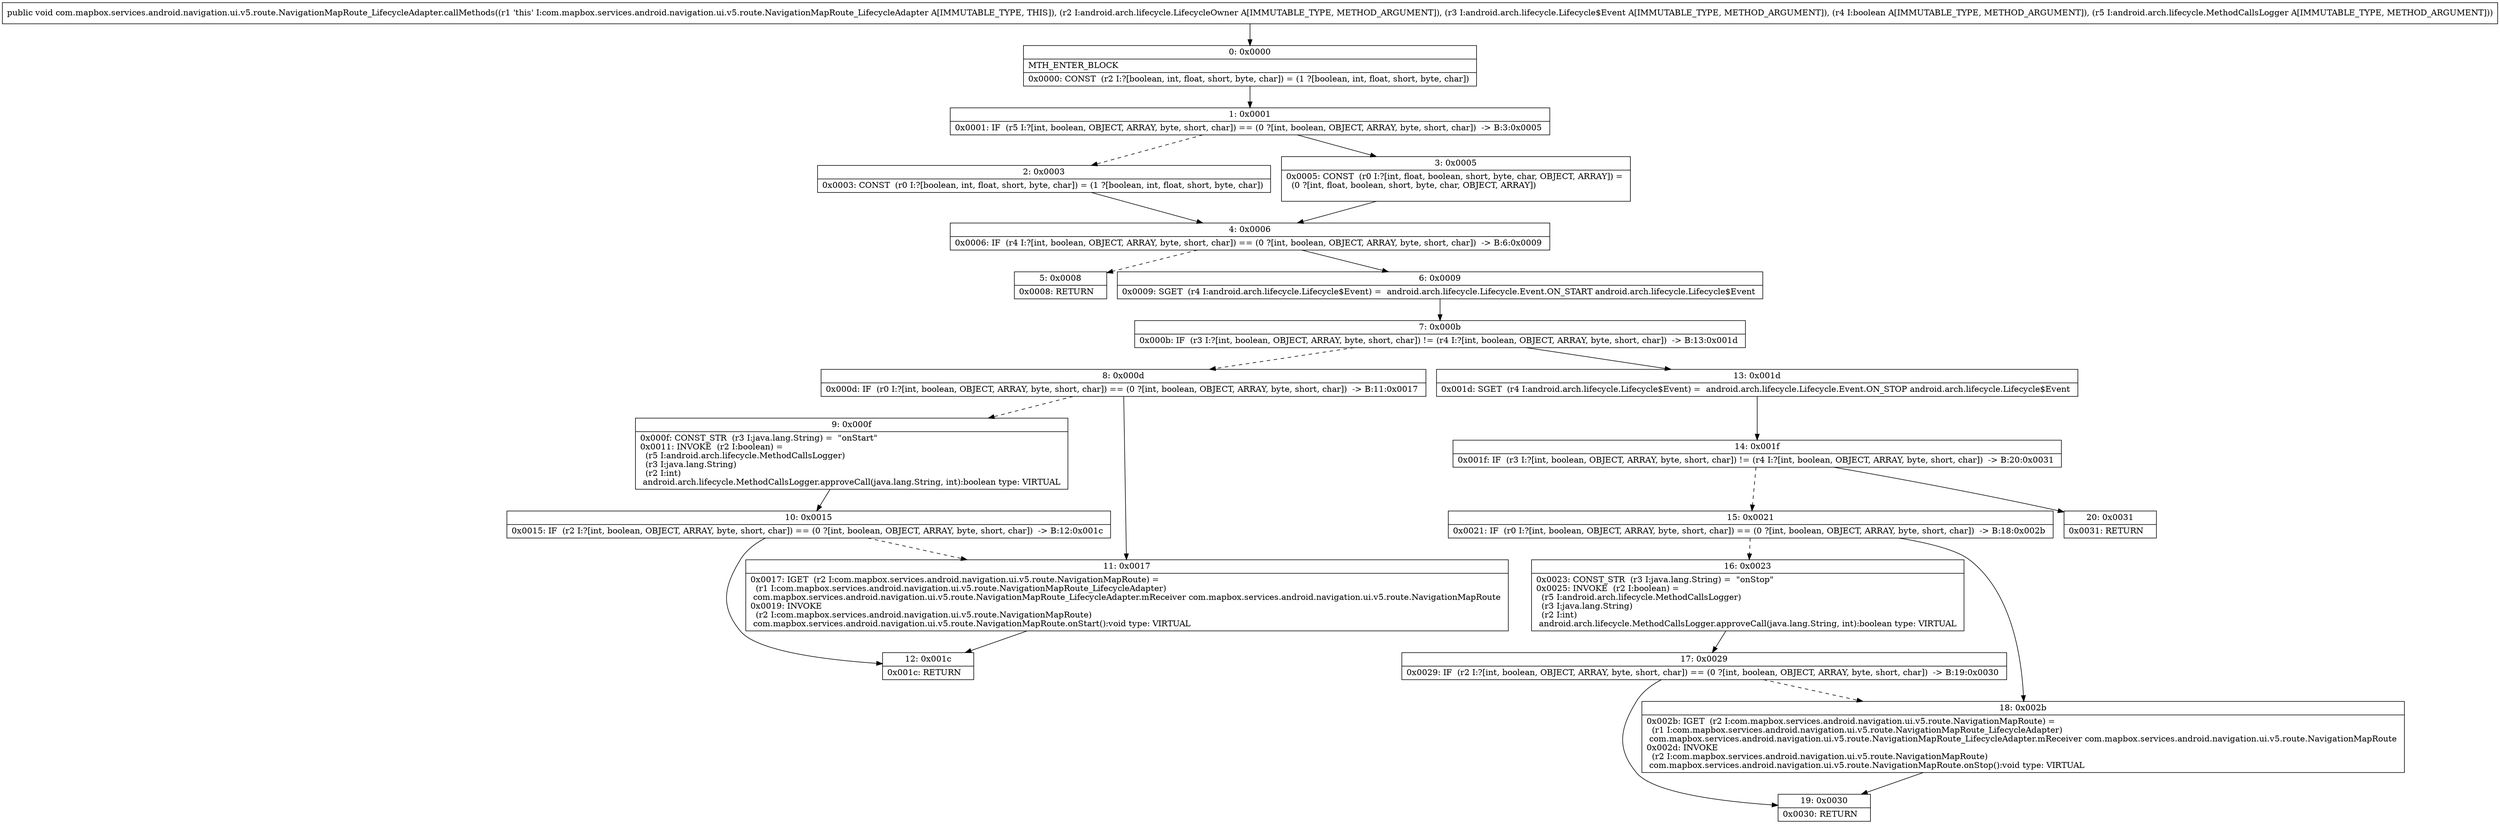 digraph "CFG forcom.mapbox.services.android.navigation.ui.v5.route.NavigationMapRoute_LifecycleAdapter.callMethods(Landroid\/arch\/lifecycle\/LifecycleOwner;Landroid\/arch\/lifecycle\/Lifecycle$Event;ZLandroid\/arch\/lifecycle\/MethodCallsLogger;)V" {
Node_0 [shape=record,label="{0\:\ 0x0000|MTH_ENTER_BLOCK\l|0x0000: CONST  (r2 I:?[boolean, int, float, short, byte, char]) = (1 ?[boolean, int, float, short, byte, char]) \l}"];
Node_1 [shape=record,label="{1\:\ 0x0001|0x0001: IF  (r5 I:?[int, boolean, OBJECT, ARRAY, byte, short, char]) == (0 ?[int, boolean, OBJECT, ARRAY, byte, short, char])  \-\> B:3:0x0005 \l}"];
Node_2 [shape=record,label="{2\:\ 0x0003|0x0003: CONST  (r0 I:?[boolean, int, float, short, byte, char]) = (1 ?[boolean, int, float, short, byte, char]) \l}"];
Node_3 [shape=record,label="{3\:\ 0x0005|0x0005: CONST  (r0 I:?[int, float, boolean, short, byte, char, OBJECT, ARRAY]) = \l  (0 ?[int, float, boolean, short, byte, char, OBJECT, ARRAY])\l \l}"];
Node_4 [shape=record,label="{4\:\ 0x0006|0x0006: IF  (r4 I:?[int, boolean, OBJECT, ARRAY, byte, short, char]) == (0 ?[int, boolean, OBJECT, ARRAY, byte, short, char])  \-\> B:6:0x0009 \l}"];
Node_5 [shape=record,label="{5\:\ 0x0008|0x0008: RETURN   \l}"];
Node_6 [shape=record,label="{6\:\ 0x0009|0x0009: SGET  (r4 I:android.arch.lifecycle.Lifecycle$Event) =  android.arch.lifecycle.Lifecycle.Event.ON_START android.arch.lifecycle.Lifecycle$Event \l}"];
Node_7 [shape=record,label="{7\:\ 0x000b|0x000b: IF  (r3 I:?[int, boolean, OBJECT, ARRAY, byte, short, char]) != (r4 I:?[int, boolean, OBJECT, ARRAY, byte, short, char])  \-\> B:13:0x001d \l}"];
Node_8 [shape=record,label="{8\:\ 0x000d|0x000d: IF  (r0 I:?[int, boolean, OBJECT, ARRAY, byte, short, char]) == (0 ?[int, boolean, OBJECT, ARRAY, byte, short, char])  \-\> B:11:0x0017 \l}"];
Node_9 [shape=record,label="{9\:\ 0x000f|0x000f: CONST_STR  (r3 I:java.lang.String) =  \"onStart\" \l0x0011: INVOKE  (r2 I:boolean) = \l  (r5 I:android.arch.lifecycle.MethodCallsLogger)\l  (r3 I:java.lang.String)\l  (r2 I:int)\l android.arch.lifecycle.MethodCallsLogger.approveCall(java.lang.String, int):boolean type: VIRTUAL \l}"];
Node_10 [shape=record,label="{10\:\ 0x0015|0x0015: IF  (r2 I:?[int, boolean, OBJECT, ARRAY, byte, short, char]) == (0 ?[int, boolean, OBJECT, ARRAY, byte, short, char])  \-\> B:12:0x001c \l}"];
Node_11 [shape=record,label="{11\:\ 0x0017|0x0017: IGET  (r2 I:com.mapbox.services.android.navigation.ui.v5.route.NavigationMapRoute) = \l  (r1 I:com.mapbox.services.android.navigation.ui.v5.route.NavigationMapRoute_LifecycleAdapter)\l com.mapbox.services.android.navigation.ui.v5.route.NavigationMapRoute_LifecycleAdapter.mReceiver com.mapbox.services.android.navigation.ui.v5.route.NavigationMapRoute \l0x0019: INVOKE  \l  (r2 I:com.mapbox.services.android.navigation.ui.v5.route.NavigationMapRoute)\l com.mapbox.services.android.navigation.ui.v5.route.NavigationMapRoute.onStart():void type: VIRTUAL \l}"];
Node_12 [shape=record,label="{12\:\ 0x001c|0x001c: RETURN   \l}"];
Node_13 [shape=record,label="{13\:\ 0x001d|0x001d: SGET  (r4 I:android.arch.lifecycle.Lifecycle$Event) =  android.arch.lifecycle.Lifecycle.Event.ON_STOP android.arch.lifecycle.Lifecycle$Event \l}"];
Node_14 [shape=record,label="{14\:\ 0x001f|0x001f: IF  (r3 I:?[int, boolean, OBJECT, ARRAY, byte, short, char]) != (r4 I:?[int, boolean, OBJECT, ARRAY, byte, short, char])  \-\> B:20:0x0031 \l}"];
Node_15 [shape=record,label="{15\:\ 0x0021|0x0021: IF  (r0 I:?[int, boolean, OBJECT, ARRAY, byte, short, char]) == (0 ?[int, boolean, OBJECT, ARRAY, byte, short, char])  \-\> B:18:0x002b \l}"];
Node_16 [shape=record,label="{16\:\ 0x0023|0x0023: CONST_STR  (r3 I:java.lang.String) =  \"onStop\" \l0x0025: INVOKE  (r2 I:boolean) = \l  (r5 I:android.arch.lifecycle.MethodCallsLogger)\l  (r3 I:java.lang.String)\l  (r2 I:int)\l android.arch.lifecycle.MethodCallsLogger.approveCall(java.lang.String, int):boolean type: VIRTUAL \l}"];
Node_17 [shape=record,label="{17\:\ 0x0029|0x0029: IF  (r2 I:?[int, boolean, OBJECT, ARRAY, byte, short, char]) == (0 ?[int, boolean, OBJECT, ARRAY, byte, short, char])  \-\> B:19:0x0030 \l}"];
Node_18 [shape=record,label="{18\:\ 0x002b|0x002b: IGET  (r2 I:com.mapbox.services.android.navigation.ui.v5.route.NavigationMapRoute) = \l  (r1 I:com.mapbox.services.android.navigation.ui.v5.route.NavigationMapRoute_LifecycleAdapter)\l com.mapbox.services.android.navigation.ui.v5.route.NavigationMapRoute_LifecycleAdapter.mReceiver com.mapbox.services.android.navigation.ui.v5.route.NavigationMapRoute \l0x002d: INVOKE  \l  (r2 I:com.mapbox.services.android.navigation.ui.v5.route.NavigationMapRoute)\l com.mapbox.services.android.navigation.ui.v5.route.NavigationMapRoute.onStop():void type: VIRTUAL \l}"];
Node_19 [shape=record,label="{19\:\ 0x0030|0x0030: RETURN   \l}"];
Node_20 [shape=record,label="{20\:\ 0x0031|0x0031: RETURN   \l}"];
MethodNode[shape=record,label="{public void com.mapbox.services.android.navigation.ui.v5.route.NavigationMapRoute_LifecycleAdapter.callMethods((r1 'this' I:com.mapbox.services.android.navigation.ui.v5.route.NavigationMapRoute_LifecycleAdapter A[IMMUTABLE_TYPE, THIS]), (r2 I:android.arch.lifecycle.LifecycleOwner A[IMMUTABLE_TYPE, METHOD_ARGUMENT]), (r3 I:android.arch.lifecycle.Lifecycle$Event A[IMMUTABLE_TYPE, METHOD_ARGUMENT]), (r4 I:boolean A[IMMUTABLE_TYPE, METHOD_ARGUMENT]), (r5 I:android.arch.lifecycle.MethodCallsLogger A[IMMUTABLE_TYPE, METHOD_ARGUMENT])) }"];
MethodNode -> Node_0;
Node_0 -> Node_1;
Node_1 -> Node_2[style=dashed];
Node_1 -> Node_3;
Node_2 -> Node_4;
Node_3 -> Node_4;
Node_4 -> Node_5[style=dashed];
Node_4 -> Node_6;
Node_6 -> Node_7;
Node_7 -> Node_8[style=dashed];
Node_7 -> Node_13;
Node_8 -> Node_9[style=dashed];
Node_8 -> Node_11;
Node_9 -> Node_10;
Node_10 -> Node_11[style=dashed];
Node_10 -> Node_12;
Node_11 -> Node_12;
Node_13 -> Node_14;
Node_14 -> Node_15[style=dashed];
Node_14 -> Node_20;
Node_15 -> Node_16[style=dashed];
Node_15 -> Node_18;
Node_16 -> Node_17;
Node_17 -> Node_18[style=dashed];
Node_17 -> Node_19;
Node_18 -> Node_19;
}

